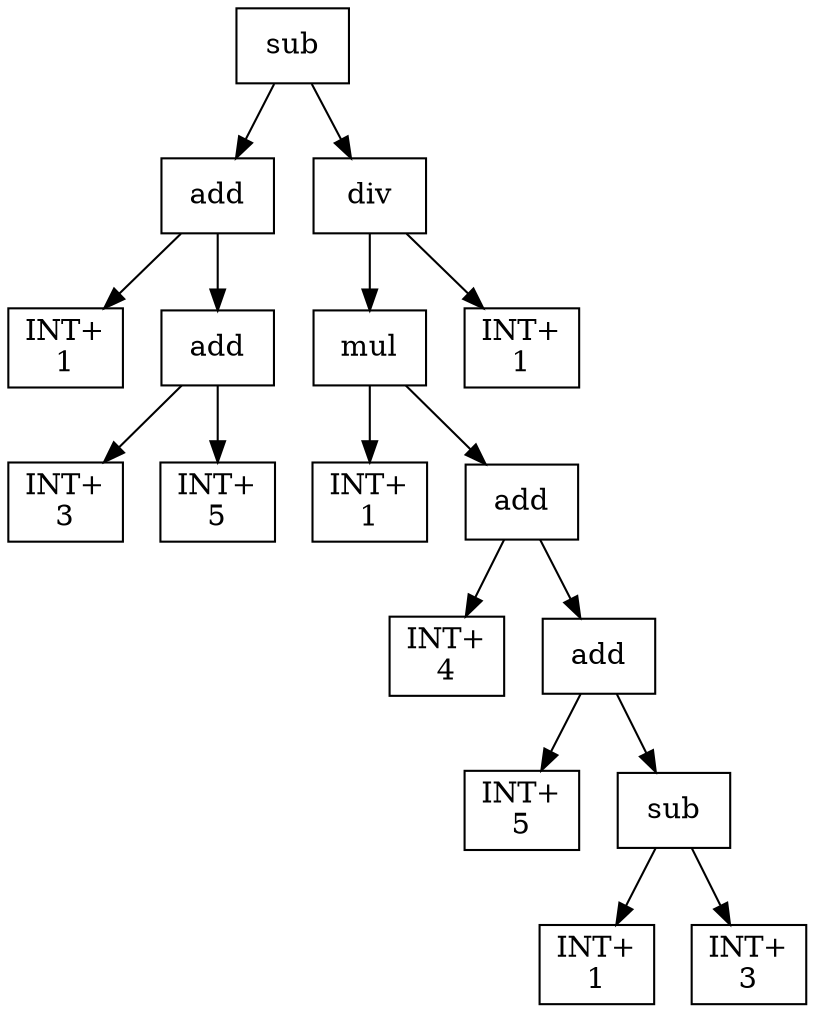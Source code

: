 digraph expr {
  node [shape=box];
  n1 [label="sub"];
  n2 [label="add"];
  n3 [label="INT+\n1"];
  n4 [label="add"];
  n5 [label="INT+\n3"];
  n6 [label="INT+\n5"];
  n4 -> n5;
  n4 -> n6;
  n2 -> n3;
  n2 -> n4;
  n7 [label="div"];
  n8 [label="mul"];
  n9 [label="INT+\n1"];
  n10 [label="add"];
  n11 [label="INT+\n4"];
  n12 [label="add"];
  n13 [label="INT+\n5"];
  n14 [label="sub"];
  n15 [label="INT+\n1"];
  n16 [label="INT+\n3"];
  n14 -> n15;
  n14 -> n16;
  n12 -> n13;
  n12 -> n14;
  n10 -> n11;
  n10 -> n12;
  n8 -> n9;
  n8 -> n10;
  n17 [label="INT+\n1"];
  n7 -> n8;
  n7 -> n17;
  n1 -> n2;
  n1 -> n7;
}